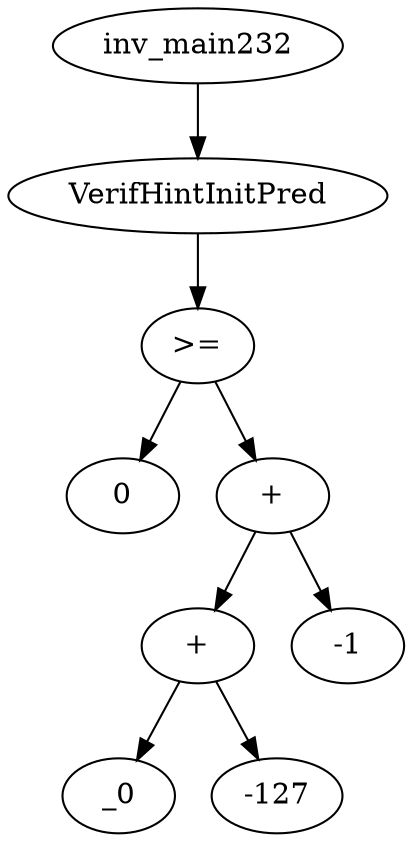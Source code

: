 digraph dag {
0 [label="inv_main232"];
1 [label="VerifHintInitPred"];
2 [label=">="];
3 [label="0"];
4 [label="+"];
5 [label="+"];
6 [label="_0"];
7 [label="-127"];
8 [label="-1"];
0->1
1->2
2->4
2 -> 3
4->5
4 -> 8
5->7
5 -> 6
}
